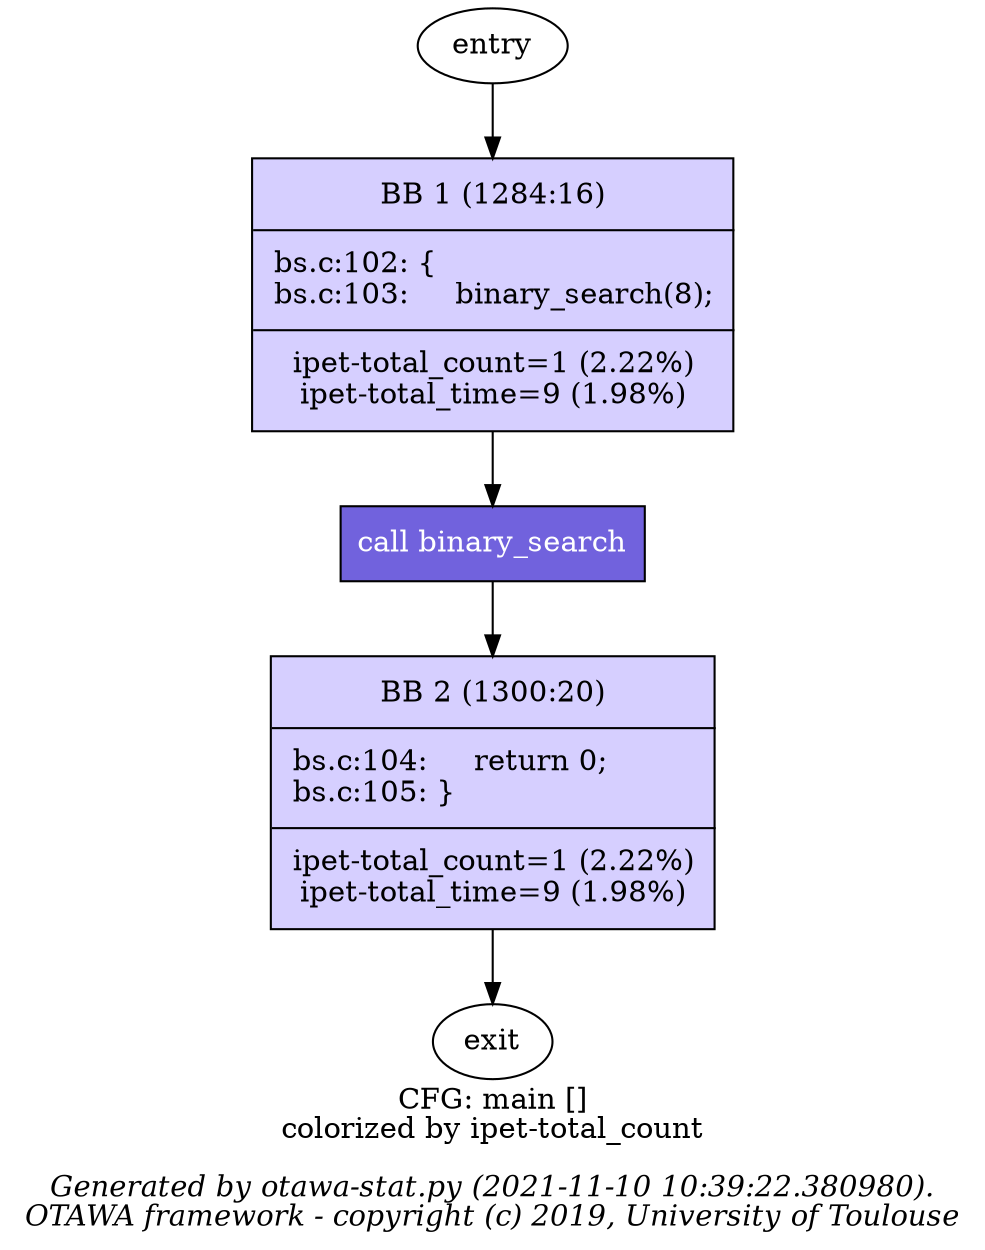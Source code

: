 digraph _0 {
	_0_0 [label="entry"];
	_0_1 [margin=0,shape="box",label=<<table border='0' cellpadding='8px'><tr><td>BB 1 (1284:16)</td></tr><hr/><tr><td align='left'>bs.c:102: {
<br align='left'/>bs.c:103: &nbsp;&nbsp;&nbsp;&nbsp;binary_search(8);
<br align='left'/></td></tr><hr/><tr><td>ipet-total_count=1 (2.22%)<br/>ipet-total_time=9 (1.98%)<br/></td></tr></table>>,fillcolor="#d6cfff",style="filled",fontcolor="#000000"];
	_0_2 [margin=0,shape="box",label=<<table border='0' cellpadding='8px'><tr><td>BB 2 (1300:20)</td></tr><hr/><tr><td align='left'>bs.c:104: &nbsp;&nbsp;&nbsp;&nbsp;return&nbsp;0;
<br align='left'/>bs.c:105: }
<br align='left'/></td></tr><hr/><tr><td>ipet-total_count=1 (2.22%)<br/>ipet-total_time=9 (1.98%)<br/></td></tr></table>>,fillcolor="#d6cfff",style="filled",fontcolor="#000000"];
	_0_3 [URL="_1.dot",label="call binary_search",shape="box",fillcolor="#7162dd",style="filled",fontcolor="#ffffff"];
	_0_4 [label="exit"];
	_0_0 -> _0_1;
	_0_1 -> _0_3;
	_0_2 -> _0_4;
	_0_3 -> _0_2;
label=<CFG: main []<br/>colorized by ipet-total_count<br/><BR/><I>Generated by otawa-stat.py (2021-11-10 10:39:22.380980).</I><BR/><I>OTAWA framework - copyright (c) 2019, University of Toulouse</I>>;
}